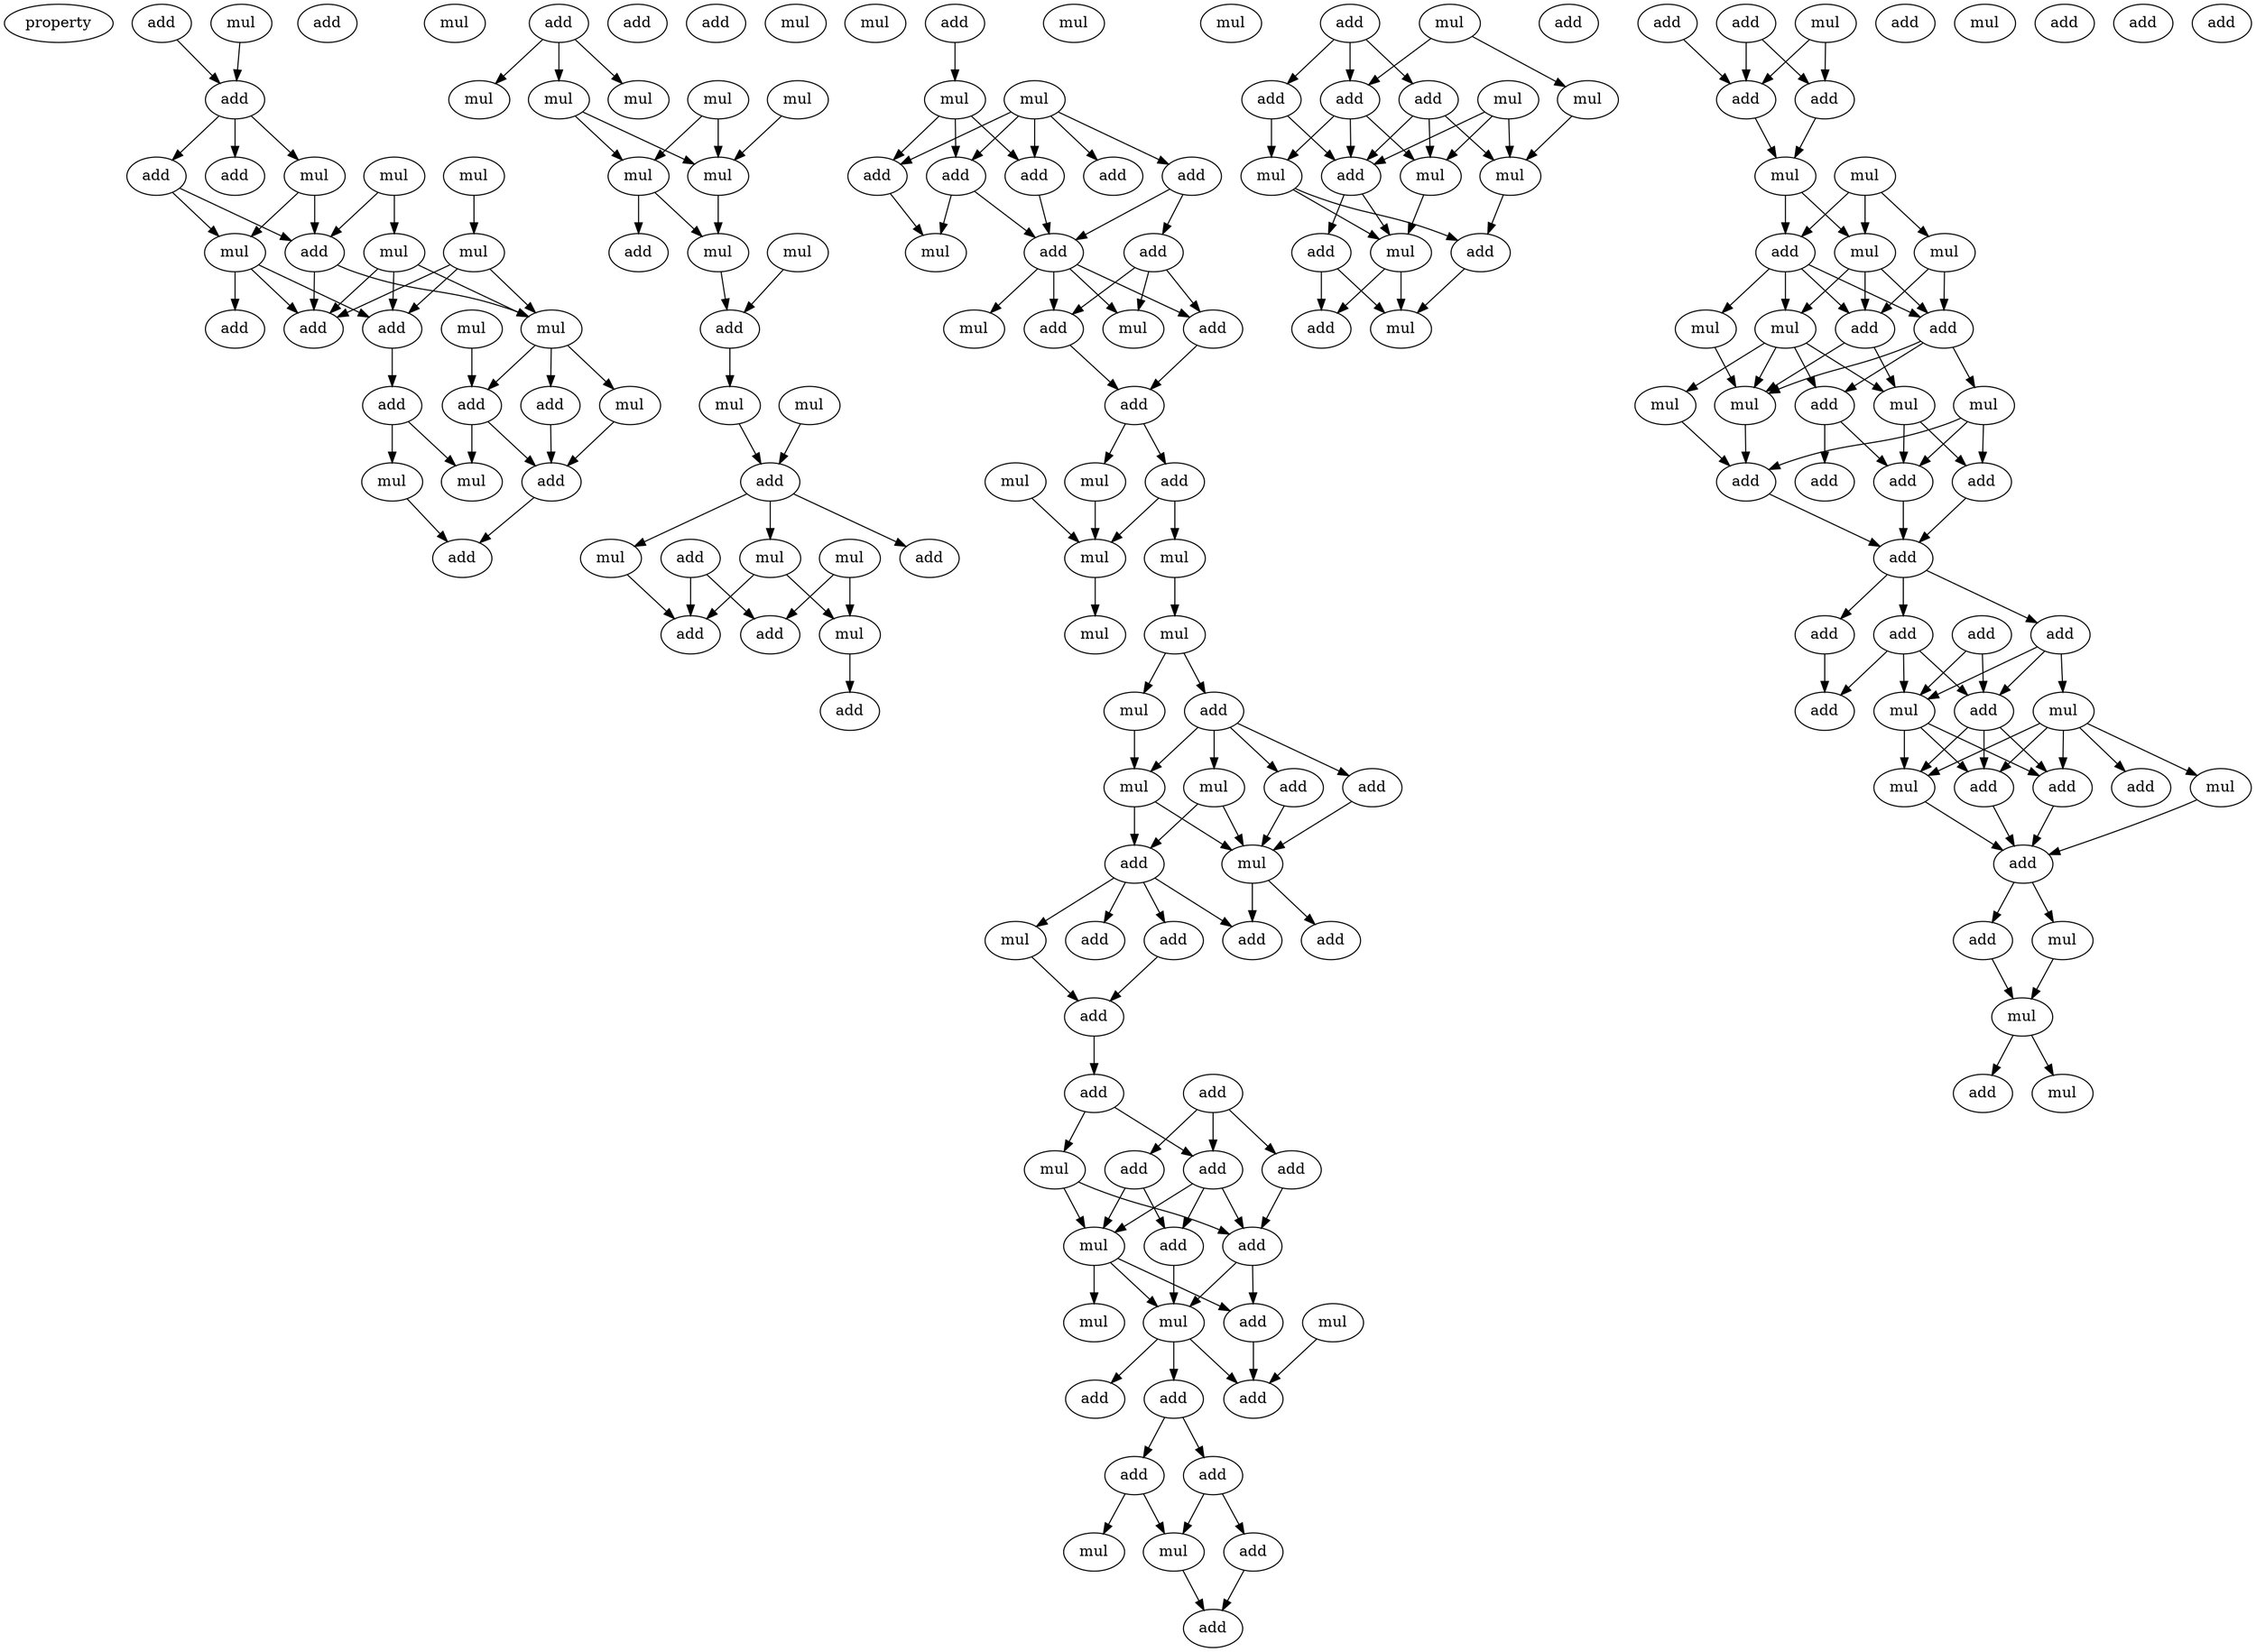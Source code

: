 digraph {
    node [fontcolor=black]
    property [mul=2,lf=1.4]
    0 [ label = add ];
    1 [ label = add ];
    2 [ label = mul ];
    3 [ label = mul ];
    4 [ label = add ];
    5 [ label = mul ];
    6 [ label = add ];
    7 [ label = add ];
    8 [ label = mul ];
    9 [ label = mul ];
    10 [ label = mul ];
    11 [ label = add ];
    12 [ label = mul ];
    13 [ label = mul ];
    14 [ label = mul ];
    15 [ label = add ];
    16 [ label = mul ];
    17 [ label = add ];
    18 [ label = add ];
    19 [ label = add ];
    20 [ label = add ];
    21 [ label = add ];
    22 [ label = mul ];
    23 [ label = mul ];
    24 [ label = mul ];
    25 [ label = add ];
    26 [ label = add ];
    27 [ label = add ];
    28 [ label = mul ];
    29 [ label = mul ];
    30 [ label = mul ];
    31 [ label = mul ];
    32 [ label = mul ];
    33 [ label = mul ];
    34 [ label = mul ];
    35 [ label = mul ];
    36 [ label = add ];
    37 [ label = mul ];
    38 [ label = add ];
    39 [ label = mul ];
    40 [ label = add ];
    41 [ label = add ];
    42 [ label = mul ];
    43 [ label = mul ];
    44 [ label = add ];
    45 [ label = add ];
    46 [ label = mul ];
    47 [ label = add ];
    48 [ label = mul ];
    49 [ label = mul ];
    50 [ label = add ];
    51 [ label = mul ];
    52 [ label = mul ];
    53 [ label = add ];
    54 [ label = add ];
    55 [ label = add ];
    56 [ label = mul ];
    57 [ label = mul ];
    58 [ label = add ];
    59 [ label = add ];
    60 [ label = add ];
    61 [ label = add ];
    62 [ label = add ];
    63 [ label = add ];
    64 [ label = mul ];
    65 [ label = add ];
    66 [ label = add ];
    67 [ label = mul ];
    68 [ label = mul ];
    69 [ label = add ];
    70 [ label = mul ];
    71 [ label = add ];
    72 [ label = mul ];
    73 [ label = mul ];
    74 [ label = mul ];
    75 [ label = add ];
    76 [ label = mul ];
    77 [ label = mul ];
    78 [ label = mul ];
    79 [ label = mul ];
    80 [ label = add ];
    81 [ label = mul ];
    82 [ label = add ];
    83 [ label = mul ];
    84 [ label = add ];
    85 [ label = mul ];
    86 [ label = add ];
    87 [ label = mul ];
    88 [ label = add ];
    89 [ label = mul ];
    90 [ label = add ];
    91 [ label = add ];
    92 [ label = add ];
    93 [ label = add ];
    94 [ label = add ];
    95 [ label = add ];
    96 [ label = add ];
    97 [ label = mul ];
    98 [ label = add ];
    99 [ label = add ];
    100 [ label = mul ];
    101 [ label = add ];
    102 [ label = add ];
    103 [ label = mul ];
    104 [ label = mul ];
    105 [ label = mul ];
    106 [ label = add ];
    107 [ label = add ];
    108 [ label = add ];
    109 [ label = add ];
    110 [ label = add ];
    111 [ label = add ];
    112 [ label = add ];
    113 [ label = mul ];
    114 [ label = mul ];
    115 [ label = add ];
    116 [ label = add ];
    117 [ label = mul ];
    118 [ label = add ];
    119 [ label = add ];
    120 [ label = add ];
    121 [ label = mul ];
    122 [ label = mul ];
    123 [ label = mul ];
    124 [ label = add ];
    125 [ label = mul ];
    126 [ label = mul ];
    127 [ label = mul ];
    128 [ label = add ];
    129 [ label = add ];
    130 [ label = mul ];
    131 [ label = add ];
    132 [ label = add ];
    133 [ label = add ];
    134 [ label = add ];
    135 [ label = mul ];
    136 [ label = add ];
    137 [ label = add ];
    138 [ label = mul ];
    139 [ label = mul ];
    140 [ label = mul ];
    141 [ label = mul ];
    142 [ label = add ];
    143 [ label = mul ];
    144 [ label = mul ];
    145 [ label = add ];
    146 [ label = add ];
    147 [ label = mul ];
    148 [ label = mul ];
    149 [ label = mul ];
    150 [ label = add ];
    151 [ label = mul ];
    152 [ label = add ];
    153 [ label = add ];
    154 [ label = add ];
    155 [ label = add ];
    156 [ label = add ];
    157 [ label = add ];
    158 [ label = add ];
    159 [ label = add ];
    160 [ label = add ];
    161 [ label = mul ];
    162 [ label = add ];
    163 [ label = mul ];
    164 [ label = add ];
    165 [ label = mul ];
    166 [ label = add ];
    167 [ label = mul ];
    168 [ label = add ];
    169 [ label = add ];
    170 [ label = mul ];
    171 [ label = add ];
    172 [ label = add ];
    173 [ label = add ];
    174 [ label = add ];
    175 [ label = add ];
    176 [ label = mul ];
    177 [ label = mul ];
    178 [ label = add ];
    179 [ label = add ];
    180 [ label = mul ];
    0 -> 4 [ name = 0 ];
    3 -> 4 [ name = 1 ];
    4 -> 6 [ name = 2 ];
    4 -> 7 [ name = 3 ];
    4 -> 9 [ name = 4 ];
    5 -> 11 [ name = 5 ];
    5 -> 12 [ name = 6 ];
    6 -> 10 [ name = 7 ];
    6 -> 11 [ name = 8 ];
    8 -> 13 [ name = 9 ];
    9 -> 10 [ name = 10 ];
    9 -> 11 [ name = 11 ];
    10 -> 15 [ name = 12 ];
    10 -> 17 [ name = 13 ];
    10 -> 18 [ name = 14 ];
    11 -> 14 [ name = 15 ];
    11 -> 18 [ name = 16 ];
    12 -> 14 [ name = 17 ];
    12 -> 15 [ name = 18 ];
    12 -> 18 [ name = 19 ];
    13 -> 14 [ name = 20 ];
    13 -> 15 [ name = 21 ];
    13 -> 18 [ name = 22 ];
    14 -> 19 [ name = 23 ];
    14 -> 20 [ name = 24 ];
    14 -> 22 [ name = 25 ];
    15 -> 21 [ name = 26 ];
    16 -> 19 [ name = 27 ];
    19 -> 23 [ name = 28 ];
    19 -> 25 [ name = 29 ];
    20 -> 25 [ name = 30 ];
    21 -> 23 [ name = 31 ];
    21 -> 24 [ name = 32 ];
    22 -> 25 [ name = 33 ];
    24 -> 26 [ name = 34 ];
    25 -> 26 [ name = 35 ];
    27 -> 30 [ name = 36 ];
    27 -> 31 [ name = 37 ];
    27 -> 32 [ name = 38 ];
    28 -> 33 [ name = 39 ];
    28 -> 34 [ name = 40 ];
    29 -> 34 [ name = 41 ];
    30 -> 33 [ name = 42 ];
    30 -> 34 [ name = 43 ];
    33 -> 36 [ name = 44 ];
    33 -> 37 [ name = 45 ];
    34 -> 37 [ name = 46 ];
    35 -> 38 [ name = 47 ];
    37 -> 38 [ name = 48 ];
    38 -> 39 [ name = 49 ];
    39 -> 44 [ name = 50 ];
    42 -> 44 [ name = 51 ];
    44 -> 47 [ name = 52 ];
    44 -> 48 [ name = 53 ];
    44 -> 49 [ name = 54 ];
    45 -> 50 [ name = 55 ];
    45 -> 53 [ name = 56 ];
    46 -> 50 [ name = 57 ];
    46 -> 51 [ name = 58 ];
    48 -> 51 [ name = 59 ];
    48 -> 53 [ name = 60 ];
    49 -> 53 [ name = 61 ];
    51 -> 54 [ name = 62 ];
    55 -> 56 [ name = 63 ];
    56 -> 59 [ name = 64 ];
    56 -> 60 [ name = 65 ];
    56 -> 61 [ name = 66 ];
    57 -> 58 [ name = 67 ];
    57 -> 59 [ name = 68 ];
    57 -> 60 [ name = 69 ];
    57 -> 61 [ name = 70 ];
    57 -> 62 [ name = 71 ];
    58 -> 63 [ name = 72 ];
    58 -> 65 [ name = 73 ];
    59 -> 63 [ name = 74 ];
    59 -> 64 [ name = 75 ];
    60 -> 64 [ name = 76 ];
    61 -> 63 [ name = 77 ];
    63 -> 66 [ name = 78 ];
    63 -> 67 [ name = 79 ];
    63 -> 68 [ name = 80 ];
    63 -> 69 [ name = 81 ];
    65 -> 66 [ name = 82 ];
    65 -> 67 [ name = 83 ];
    65 -> 69 [ name = 84 ];
    66 -> 71 [ name = 85 ];
    69 -> 71 [ name = 86 ];
    71 -> 73 [ name = 87 ];
    71 -> 75 [ name = 88 ];
    73 -> 76 [ name = 89 ];
    74 -> 76 [ name = 90 ];
    75 -> 76 [ name = 91 ];
    75 -> 77 [ name = 92 ];
    76 -> 78 [ name = 93 ];
    77 -> 79 [ name = 94 ];
    79 -> 80 [ name = 95 ];
    79 -> 81 [ name = 96 ];
    80 -> 82 [ name = 97 ];
    80 -> 83 [ name = 98 ];
    80 -> 84 [ name = 99 ];
    80 -> 85 [ name = 100 ];
    81 -> 83 [ name = 101 ];
    82 -> 87 [ name = 102 ];
    83 -> 86 [ name = 103 ];
    83 -> 87 [ name = 104 ];
    84 -> 87 [ name = 105 ];
    85 -> 86 [ name = 106 ];
    85 -> 87 [ name = 107 ];
    86 -> 89 [ name = 108 ];
    86 -> 90 [ name = 109 ];
    86 -> 91 [ name = 110 ];
    86 -> 92 [ name = 111 ];
    87 -> 88 [ name = 112 ];
    87 -> 92 [ name = 113 ];
    89 -> 93 [ name = 114 ];
    90 -> 93 [ name = 115 ];
    93 -> 94 [ name = 116 ];
    94 -> 96 [ name = 117 ];
    94 -> 97 [ name = 118 ];
    95 -> 96 [ name = 119 ];
    95 -> 98 [ name = 120 ];
    95 -> 99 [ name = 121 ];
    96 -> 100 [ name = 122 ];
    96 -> 101 [ name = 123 ];
    96 -> 102 [ name = 124 ];
    97 -> 100 [ name = 125 ];
    97 -> 102 [ name = 126 ];
    98 -> 100 [ name = 127 ];
    98 -> 101 [ name = 128 ];
    99 -> 102 [ name = 129 ];
    100 -> 103 [ name = 130 ];
    100 -> 104 [ name = 131 ];
    100 -> 106 [ name = 132 ];
    101 -> 104 [ name = 133 ];
    102 -> 104 [ name = 134 ];
    102 -> 106 [ name = 135 ];
    104 -> 107 [ name = 136 ];
    104 -> 108 [ name = 137 ];
    104 -> 109 [ name = 138 ];
    105 -> 109 [ name = 139 ];
    106 -> 109 [ name = 140 ];
    108 -> 110 [ name = 141 ];
    108 -> 111 [ name = 142 ];
    110 -> 113 [ name = 143 ];
    110 -> 114 [ name = 144 ];
    111 -> 112 [ name = 145 ];
    111 -> 114 [ name = 146 ];
    112 -> 115 [ name = 147 ];
    114 -> 115 [ name = 148 ];
    116 -> 118 [ name = 149 ];
    116 -> 119 [ name = 150 ];
    116 -> 120 [ name = 151 ];
    117 -> 119 [ name = 152 ];
    117 -> 121 [ name = 153 ];
    118 -> 124 [ name = 154 ];
    118 -> 125 [ name = 155 ];
    119 -> 123 [ name = 156 ];
    119 -> 124 [ name = 157 ];
    119 -> 125 [ name = 158 ];
    120 -> 123 [ name = 159 ];
    120 -> 124 [ name = 160 ];
    120 -> 126 [ name = 161 ];
    121 -> 126 [ name = 162 ];
    122 -> 123 [ name = 163 ];
    122 -> 124 [ name = 164 ];
    122 -> 126 [ name = 165 ];
    123 -> 127 [ name = 166 ];
    124 -> 127 [ name = 167 ];
    124 -> 129 [ name = 168 ];
    125 -> 127 [ name = 169 ];
    125 -> 128 [ name = 170 ];
    126 -> 128 [ name = 171 ];
    127 -> 130 [ name = 172 ];
    127 -> 131 [ name = 173 ];
    128 -> 130 [ name = 174 ];
    129 -> 130 [ name = 175 ];
    129 -> 131 [ name = 176 ];
    133 -> 136 [ name = 177 ];
    134 -> 136 [ name = 178 ];
    134 -> 137 [ name = 179 ];
    135 -> 136 [ name = 180 ];
    135 -> 137 [ name = 181 ];
    136 -> 138 [ name = 182 ];
    137 -> 138 [ name = 183 ];
    138 -> 140 [ name = 184 ];
    138 -> 142 [ name = 185 ];
    139 -> 140 [ name = 186 ];
    139 -> 141 [ name = 187 ];
    139 -> 142 [ name = 188 ];
    140 -> 144 [ name = 189 ];
    140 -> 145 [ name = 190 ];
    140 -> 146 [ name = 191 ];
    141 -> 145 [ name = 192 ];
    141 -> 146 [ name = 193 ];
    142 -> 143 [ name = 194 ];
    142 -> 144 [ name = 195 ];
    142 -> 145 [ name = 196 ];
    142 -> 146 [ name = 197 ];
    143 -> 148 [ name = 198 ];
    144 -> 147 [ name = 199 ];
    144 -> 148 [ name = 200 ];
    144 -> 150 [ name = 201 ];
    144 -> 151 [ name = 202 ];
    145 -> 148 [ name = 203 ];
    145 -> 149 [ name = 204 ];
    145 -> 150 [ name = 205 ];
    146 -> 148 [ name = 206 ];
    146 -> 151 [ name = 207 ];
    147 -> 154 [ name = 208 ];
    148 -> 154 [ name = 209 ];
    149 -> 153 [ name = 210 ];
    149 -> 154 [ name = 211 ];
    149 -> 155 [ name = 212 ];
    150 -> 152 [ name = 213 ];
    150 -> 153 [ name = 214 ];
    151 -> 153 [ name = 215 ];
    151 -> 155 [ name = 216 ];
    153 -> 157 [ name = 217 ];
    154 -> 157 [ name = 218 ];
    155 -> 157 [ name = 219 ];
    157 -> 158 [ name = 220 ];
    157 -> 160 [ name = 221 ];
    157 -> 162 [ name = 222 ];
    158 -> 164 [ name = 223 ];
    159 -> 163 [ name = 224 ];
    159 -> 166 [ name = 225 ];
    160 -> 163 [ name = 226 ];
    160 -> 165 [ name = 227 ];
    160 -> 166 [ name = 228 ];
    162 -> 163 [ name = 229 ];
    162 -> 164 [ name = 230 ];
    162 -> 166 [ name = 231 ];
    163 -> 167 [ name = 232 ];
    163 -> 168 [ name = 233 ];
    163 -> 171 [ name = 234 ];
    165 -> 167 [ name = 235 ];
    165 -> 168 [ name = 236 ];
    165 -> 169 [ name = 237 ];
    165 -> 170 [ name = 238 ];
    165 -> 171 [ name = 239 ];
    166 -> 167 [ name = 240 ];
    166 -> 168 [ name = 241 ];
    166 -> 171 [ name = 242 ];
    167 -> 172 [ name = 243 ];
    168 -> 172 [ name = 244 ];
    170 -> 172 [ name = 245 ];
    171 -> 172 [ name = 246 ];
    172 -> 175 [ name = 247 ];
    172 -> 176 [ name = 248 ];
    175 -> 177 [ name = 249 ];
    176 -> 177 [ name = 250 ];
    177 -> 178 [ name = 251 ];
    177 -> 180 [ name = 252 ];
}
